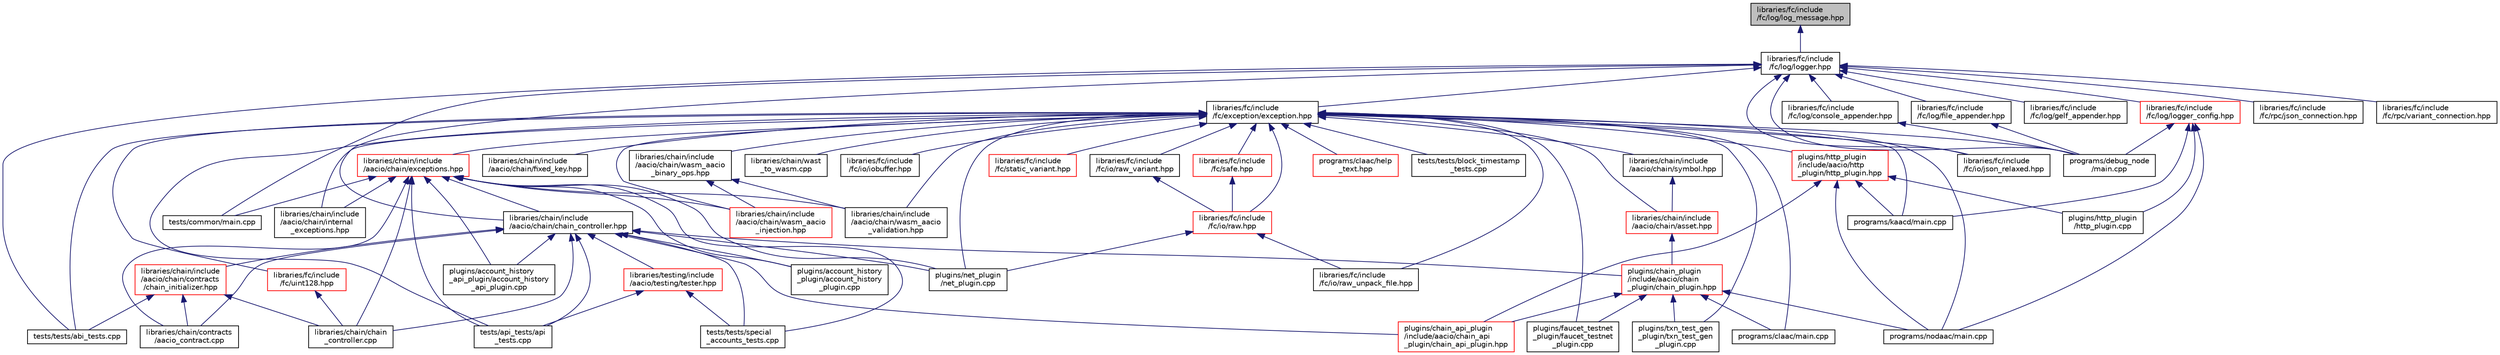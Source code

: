 digraph "libraries/fc/include/fc/log/log_message.hpp"
{
  edge [fontname="Helvetica",fontsize="10",labelfontname="Helvetica",labelfontsize="10"];
  node [fontname="Helvetica",fontsize="10",shape=record];
  Node41 [label="libraries/fc/include\l/fc/log/log_message.hpp",height=0.2,width=0.4,color="black", fillcolor="grey75", style="filled", fontcolor="black"];
  Node41 -> Node42 [dir="back",color="midnightblue",fontsize="10",style="solid",fontname="Helvetica"];
  Node42 [label="libraries/fc/include\l/fc/log/logger.hpp",height=0.2,width=0.4,color="black", fillcolor="white", style="filled",URL="$logger_8hpp_source.html"];
  Node42 -> Node43 [dir="back",color="midnightblue",fontsize="10",style="solid",fontname="Helvetica"];
  Node43 [label="libraries/chain/include\l/aacio/chain/chain_controller.hpp",height=0.2,width=0.4,color="black", fillcolor="white", style="filled",URL="$chain__controller_8hpp.html"];
  Node43 -> Node44 [dir="back",color="midnightblue",fontsize="10",style="solid",fontname="Helvetica"];
  Node44 [label="libraries/chain/chain\l_controller.cpp",height=0.2,width=0.4,color="black", fillcolor="white", style="filled",URL="$chain__controller_8cpp.html"];
  Node43 -> Node45 [dir="back",color="midnightblue",fontsize="10",style="solid",fontname="Helvetica"];
  Node45 [label="libraries/chain/contracts\l/aacio_contract.cpp",height=0.2,width=0.4,color="black", fillcolor="white", style="filled",URL="$aacio__contract_8cpp.html"];
  Node43 -> Node46 [dir="back",color="midnightblue",fontsize="10",style="solid",fontname="Helvetica"];
  Node46 [label="libraries/chain/include\l/aacio/chain/contracts\l/chain_initializer.hpp",height=0.2,width=0.4,color="red", fillcolor="white", style="filled",URL="$chain__initializer_8hpp.html"];
  Node46 -> Node44 [dir="back",color="midnightblue",fontsize="10",style="solid",fontname="Helvetica"];
  Node46 -> Node45 [dir="back",color="midnightblue",fontsize="10",style="solid",fontname="Helvetica"];
  Node46 -> Node51 [dir="back",color="midnightblue",fontsize="10",style="solid",fontname="Helvetica"];
  Node51 [label="tests/tests/abi_tests.cpp",height=0.2,width=0.4,color="black", fillcolor="white", style="filled",URL="$abi__tests_8cpp.html"];
  Node43 -> Node52 [dir="back",color="midnightblue",fontsize="10",style="solid",fontname="Helvetica"];
  Node52 [label="libraries/testing/include\l/aacio/testing/tester.hpp",height=0.2,width=0.4,color="red", fillcolor="white", style="filled",URL="$tester_8hpp_source.html"];
  Node52 -> Node54 [dir="back",color="midnightblue",fontsize="10",style="solid",fontname="Helvetica"];
  Node54 [label="tests/api_tests/api\l_tests.cpp",height=0.2,width=0.4,color="black", fillcolor="white", style="filled",URL="$api__tests_8cpp.html"];
  Node52 -> Node57 [dir="back",color="midnightblue",fontsize="10",style="solid",fontname="Helvetica"];
  Node57 [label="tests/tests/special\l_accounts_tests.cpp",height=0.2,width=0.4,color="black", fillcolor="white", style="filled",URL="$special__accounts__tests_8cpp.html"];
  Node43 -> Node58 [dir="back",color="midnightblue",fontsize="10",style="solid",fontname="Helvetica"];
  Node58 [label="plugins/account_history\l_api_plugin/account_history\l_api_plugin.cpp",height=0.2,width=0.4,color="black", fillcolor="white", style="filled",URL="$account__history__api__plugin_8cpp.html"];
  Node43 -> Node59 [dir="back",color="midnightblue",fontsize="10",style="solid",fontname="Helvetica"];
  Node59 [label="plugins/account_history\l_plugin/account_history\l_plugin.cpp",height=0.2,width=0.4,color="black", fillcolor="white", style="filled",URL="$account__history__plugin_8cpp.html"];
  Node43 -> Node60 [dir="back",color="midnightblue",fontsize="10",style="solid",fontname="Helvetica"];
  Node60 [label="plugins/chain_api_plugin\l/include/aacio/chain_api\l_plugin/chain_api_plugin.hpp",height=0.2,width=0.4,color="red", fillcolor="white", style="filled",URL="$chain__api__plugin_8hpp.html"];
  Node43 -> Node62 [dir="back",color="midnightblue",fontsize="10",style="solid",fontname="Helvetica"];
  Node62 [label="plugins/chain_plugin\l/include/aacio/chain\l_plugin/chain_plugin.hpp",height=0.2,width=0.4,color="red", fillcolor="white", style="filled",URL="$chain__plugin_8hpp.html"];
  Node62 -> Node60 [dir="back",color="midnightblue",fontsize="10",style="solid",fontname="Helvetica"];
  Node62 -> Node65 [dir="back",color="midnightblue",fontsize="10",style="solid",fontname="Helvetica"];
  Node65 [label="plugins/faucet_testnet\l_plugin/faucet_testnet\l_plugin.cpp",height=0.2,width=0.4,color="black", fillcolor="white", style="filled",URL="$faucet__testnet__plugin_8cpp.html"];
  Node62 -> Node74 [dir="back",color="midnightblue",fontsize="10",style="solid",fontname="Helvetica"];
  Node74 [label="plugins/txn_test_gen\l_plugin/txn_test_gen\l_plugin.cpp",height=0.2,width=0.4,color="black", fillcolor="white", style="filled",URL="$txn__test__gen__plugin_8cpp.html"];
  Node62 -> Node75 [dir="back",color="midnightblue",fontsize="10",style="solid",fontname="Helvetica"];
  Node75 [label="programs/claac/main.cpp",height=0.2,width=0.4,color="black", fillcolor="white", style="filled",URL="$programs_2claac_2main_8cpp.html"];
  Node62 -> Node72 [dir="back",color="midnightblue",fontsize="10",style="solid",fontname="Helvetica"];
  Node72 [label="programs/nodaac/main.cpp",height=0.2,width=0.4,color="black", fillcolor="white", style="filled",URL="$programs_2nodaac_2main_8cpp.html"];
  Node43 -> Node70 [dir="back",color="midnightblue",fontsize="10",style="solid",fontname="Helvetica"];
  Node70 [label="plugins/net_plugin\l/net_plugin.cpp",height=0.2,width=0.4,color="black", fillcolor="white", style="filled",URL="$net__plugin_8cpp.html"];
  Node43 -> Node54 [dir="back",color="midnightblue",fontsize="10",style="solid",fontname="Helvetica"];
  Node43 -> Node57 [dir="back",color="midnightblue",fontsize="10",style="solid",fontname="Helvetica"];
  Node42 -> Node76 [dir="back",color="midnightblue",fontsize="10",style="solid",fontname="Helvetica"];
  Node76 [label="libraries/fc/include\l/fc/exception/exception.hpp",height=0.2,width=0.4,color="black", fillcolor="white", style="filled",URL="$exception_8hpp.html",tooltip="Defines exception&#39;s used by fc. "];
  Node76 -> Node77 [dir="back",color="midnightblue",fontsize="10",style="solid",fontname="Helvetica"];
  Node77 [label="libraries/chain/include\l/aacio/chain/asset.hpp",height=0.2,width=0.4,color="red", fillcolor="white", style="filled",URL="$libraries_2chain_2include_2aacio_2chain_2asset_8hpp.html"];
  Node77 -> Node62 [dir="back",color="midnightblue",fontsize="10",style="solid",fontname="Helvetica"];
  Node76 -> Node110 [dir="back",color="midnightblue",fontsize="10",style="solid",fontname="Helvetica"];
  Node110 [label="libraries/chain/include\l/aacio/chain/exceptions.hpp",height=0.2,width=0.4,color="red", fillcolor="white", style="filled",URL="$exceptions_8hpp.html"];
  Node110 -> Node44 [dir="back",color="midnightblue",fontsize="10",style="solid",fontname="Helvetica"];
  Node110 -> Node45 [dir="back",color="midnightblue",fontsize="10",style="solid",fontname="Helvetica"];
  Node110 -> Node43 [dir="back",color="midnightblue",fontsize="10",style="solid",fontname="Helvetica"];
  Node110 -> Node111 [dir="back",color="midnightblue",fontsize="10",style="solid",fontname="Helvetica"];
  Node111 [label="libraries/chain/include\l/aacio/chain/internal\l_exceptions.hpp",height=0.2,width=0.4,color="black", fillcolor="white", style="filled",URL="$internal__exceptions_8hpp.html"];
  Node110 -> Node113 [dir="back",color="midnightblue",fontsize="10",style="solid",fontname="Helvetica"];
  Node113 [label="libraries/chain/include\l/aacio/chain/wasm_aacio\l_injection.hpp",height=0.2,width=0.4,color="red", fillcolor="white", style="filled",URL="$wasm__aacio__injection_8hpp_source.html"];
  Node110 -> Node115 [dir="back",color="midnightblue",fontsize="10",style="solid",fontname="Helvetica"];
  Node115 [label="libraries/chain/include\l/aacio/chain/wasm_aacio\l_validation.hpp",height=0.2,width=0.4,color="black", fillcolor="white", style="filled",URL="$wasm__aacio__validation_8hpp_source.html"];
  Node110 -> Node58 [dir="back",color="midnightblue",fontsize="10",style="solid",fontname="Helvetica"];
  Node110 -> Node59 [dir="back",color="midnightblue",fontsize="10",style="solid",fontname="Helvetica"];
  Node110 -> Node70 [dir="back",color="midnightblue",fontsize="10",style="solid",fontname="Helvetica"];
  Node110 -> Node54 [dir="back",color="midnightblue",fontsize="10",style="solid",fontname="Helvetica"];
  Node110 -> Node120 [dir="back",color="midnightblue",fontsize="10",style="solid",fontname="Helvetica"];
  Node120 [label="tests/common/main.cpp",height=0.2,width=0.4,color="black", fillcolor="white", style="filled",URL="$tests_2common_2main_8cpp.html"];
  Node110 -> Node57 [dir="back",color="midnightblue",fontsize="10",style="solid",fontname="Helvetica"];
  Node76 -> Node134 [dir="back",color="midnightblue",fontsize="10",style="solid",fontname="Helvetica"];
  Node134 [label="libraries/chain/include\l/aacio/chain/fixed_key.hpp",height=0.2,width=0.4,color="black", fillcolor="white", style="filled",URL="$libraries_2chain_2include_2aacio_2chain_2fixed__key_8hpp.html"];
  Node76 -> Node111 [dir="back",color="midnightblue",fontsize="10",style="solid",fontname="Helvetica"];
  Node76 -> Node135 [dir="back",color="midnightblue",fontsize="10",style="solid",fontname="Helvetica"];
  Node135 [label="libraries/chain/include\l/aacio/chain/symbol.hpp",height=0.2,width=0.4,color="black", fillcolor="white", style="filled",URL="$symbol_8hpp.html"];
  Node135 -> Node77 [dir="back",color="midnightblue",fontsize="10",style="solid",fontname="Helvetica"];
  Node76 -> Node136 [dir="back",color="midnightblue",fontsize="10",style="solid",fontname="Helvetica"];
  Node136 [label="libraries/chain/include\l/aacio/chain/wasm_aacio\l_binary_ops.hpp",height=0.2,width=0.4,color="black", fillcolor="white", style="filled",URL="$wasm__aacio__binary__ops_8hpp_source.html"];
  Node136 -> Node113 [dir="back",color="midnightblue",fontsize="10",style="solid",fontname="Helvetica"];
  Node136 -> Node115 [dir="back",color="midnightblue",fontsize="10",style="solid",fontname="Helvetica"];
  Node76 -> Node113 [dir="back",color="midnightblue",fontsize="10",style="solid",fontname="Helvetica"];
  Node76 -> Node115 [dir="back",color="midnightblue",fontsize="10",style="solid",fontname="Helvetica"];
  Node76 -> Node137 [dir="back",color="midnightblue",fontsize="10",style="solid",fontname="Helvetica"];
  Node137 [label="libraries/chain/wast\l_to_wasm.cpp",height=0.2,width=0.4,color="black", fillcolor="white", style="filled",URL="$wast__to__wasm_8cpp.html"];
  Node76 -> Node138 [dir="back",color="midnightblue",fontsize="10",style="solid",fontname="Helvetica"];
  Node138 [label="libraries/fc/include\l/fc/io/iobuffer.hpp",height=0.2,width=0.4,color="black", fillcolor="white", style="filled",URL="$iobuffer_8hpp_source.html"];
  Node76 -> Node139 [dir="back",color="midnightblue",fontsize="10",style="solid",fontname="Helvetica"];
  Node139 [label="libraries/fc/include\l/fc/io/json_relaxed.hpp",height=0.2,width=0.4,color="black", fillcolor="white", style="filled",URL="$json__relaxed_8hpp_source.html"];
  Node76 -> Node140 [dir="back",color="midnightblue",fontsize="10",style="solid",fontname="Helvetica"];
  Node140 [label="libraries/fc/include\l/fc/io/raw.hpp",height=0.2,width=0.4,color="red", fillcolor="white", style="filled",URL="$raw_8hpp_source.html"];
  Node140 -> Node172 [dir="back",color="midnightblue",fontsize="10",style="solid",fontname="Helvetica"];
  Node172 [label="libraries/fc/include\l/fc/io/raw_unpack_file.hpp",height=0.2,width=0.4,color="black", fillcolor="white", style="filled",URL="$raw__unpack__file_8hpp_source.html"];
  Node140 -> Node70 [dir="back",color="midnightblue",fontsize="10",style="solid",fontname="Helvetica"];
  Node76 -> Node172 [dir="back",color="midnightblue",fontsize="10",style="solid",fontname="Helvetica"];
  Node76 -> Node176 [dir="back",color="midnightblue",fontsize="10",style="solid",fontname="Helvetica"];
  Node176 [label="libraries/fc/include\l/fc/io/raw_variant.hpp",height=0.2,width=0.4,color="black", fillcolor="white", style="filled",URL="$raw__variant_8hpp_source.html"];
  Node176 -> Node140 [dir="back",color="midnightblue",fontsize="10",style="solid",fontname="Helvetica"];
  Node76 -> Node177 [dir="back",color="midnightblue",fontsize="10",style="solid",fontname="Helvetica"];
  Node177 [label="libraries/fc/include\l/fc/safe.hpp",height=0.2,width=0.4,color="red", fillcolor="white", style="filled",URL="$safe_8hpp_source.html"];
  Node177 -> Node140 [dir="back",color="midnightblue",fontsize="10",style="solid",fontname="Helvetica"];
  Node76 -> Node194 [dir="back",color="midnightblue",fontsize="10",style="solid",fontname="Helvetica"];
  Node194 [label="libraries/fc/include\l/fc/static_variant.hpp",height=0.2,width=0.4,color="red", fillcolor="white", style="filled",URL="$static__variant_8hpp_source.html"];
  Node76 -> Node195 [dir="back",color="midnightblue",fontsize="10",style="solid",fontname="Helvetica"];
  Node195 [label="libraries/fc/include\l/fc/uint128.hpp",height=0.2,width=0.4,color="red", fillcolor="white", style="filled",URL="$uint128_8hpp_source.html"];
  Node195 -> Node44 [dir="back",color="midnightblue",fontsize="10",style="solid",fontname="Helvetica"];
  Node76 -> Node65 [dir="back",color="midnightblue",fontsize="10",style="solid",fontname="Helvetica"];
  Node76 -> Node197 [dir="back",color="midnightblue",fontsize="10",style="solid",fontname="Helvetica"];
  Node197 [label="plugins/http_plugin\l/include/aacio/http\l_plugin/http_plugin.hpp",height=0.2,width=0.4,color="red", fillcolor="white", style="filled",URL="$http__plugin_8hpp.html"];
  Node197 -> Node60 [dir="back",color="midnightblue",fontsize="10",style="solid",fontname="Helvetica"];
  Node197 -> Node193 [dir="back",color="midnightblue",fontsize="10",style="solid",fontname="Helvetica"];
  Node193 [label="plugins/http_plugin\l/http_plugin.cpp",height=0.2,width=0.4,color="black", fillcolor="white", style="filled",URL="$http__plugin_8cpp.html"];
  Node197 -> Node94 [dir="back",color="midnightblue",fontsize="10",style="solid",fontname="Helvetica"];
  Node94 [label="programs/kaacd/main.cpp",height=0.2,width=0.4,color="black", fillcolor="white", style="filled",URL="$programs_2kaacd_2main_8cpp.html"];
  Node197 -> Node72 [dir="back",color="midnightblue",fontsize="10",style="solid",fontname="Helvetica"];
  Node76 -> Node70 [dir="back",color="midnightblue",fontsize="10",style="solid",fontname="Helvetica"];
  Node76 -> Node74 [dir="back",color="midnightblue",fontsize="10",style="solid",fontname="Helvetica"];
  Node76 -> Node200 [dir="back",color="midnightblue",fontsize="10",style="solid",fontname="Helvetica"];
  Node200 [label="programs/claac/help\l_text.hpp",height=0.2,width=0.4,color="red", fillcolor="white", style="filled",URL="$help__text_8hpp.html"];
  Node76 -> Node75 [dir="back",color="midnightblue",fontsize="10",style="solid",fontname="Helvetica"];
  Node76 -> Node202 [dir="back",color="midnightblue",fontsize="10",style="solid",fontname="Helvetica"];
  Node202 [label="programs/debug_node\l/main.cpp",height=0.2,width=0.4,color="black", fillcolor="white", style="filled",URL="$programs_2debug__node_2main_8cpp.html"];
  Node76 -> Node94 [dir="back",color="midnightblue",fontsize="10",style="solid",fontname="Helvetica"];
  Node76 -> Node72 [dir="back",color="midnightblue",fontsize="10",style="solid",fontname="Helvetica"];
  Node76 -> Node54 [dir="back",color="midnightblue",fontsize="10",style="solid",fontname="Helvetica"];
  Node76 -> Node51 [dir="back",color="midnightblue",fontsize="10",style="solid",fontname="Helvetica"];
  Node76 -> Node203 [dir="back",color="midnightblue",fontsize="10",style="solid",fontname="Helvetica"];
  Node203 [label="tests/tests/block_timestamp\l_tests.cpp",height=0.2,width=0.4,color="black", fillcolor="white", style="filled",URL="$block__timestamp__tests_8cpp.html"];
  Node42 -> Node139 [dir="back",color="midnightblue",fontsize="10",style="solid",fontname="Helvetica"];
  Node42 -> Node204 [dir="back",color="midnightblue",fontsize="10",style="solid",fontname="Helvetica"];
  Node204 [label="libraries/fc/include\l/fc/log/console_appender.hpp",height=0.2,width=0.4,color="black", fillcolor="white", style="filled",URL="$console__appender_8hpp_source.html"];
  Node204 -> Node202 [dir="back",color="midnightblue",fontsize="10",style="solid",fontname="Helvetica"];
  Node42 -> Node205 [dir="back",color="midnightblue",fontsize="10",style="solid",fontname="Helvetica"];
  Node205 [label="libraries/fc/include\l/fc/log/file_appender.hpp",height=0.2,width=0.4,color="black", fillcolor="white", style="filled",URL="$file__appender_8hpp_source.html"];
  Node205 -> Node202 [dir="back",color="midnightblue",fontsize="10",style="solid",fontname="Helvetica"];
  Node42 -> Node206 [dir="back",color="midnightblue",fontsize="10",style="solid",fontname="Helvetica"];
  Node206 [label="libraries/fc/include\l/fc/log/gelf_appender.hpp",height=0.2,width=0.4,color="black", fillcolor="white", style="filled",URL="$gelf__appender_8hpp_source.html"];
  Node42 -> Node207 [dir="back",color="midnightblue",fontsize="10",style="solid",fontname="Helvetica"];
  Node207 [label="libraries/fc/include\l/fc/log/logger_config.hpp",height=0.2,width=0.4,color="red", fillcolor="white", style="filled",URL="$logger__config_8hpp_source.html"];
  Node207 -> Node193 [dir="back",color="midnightblue",fontsize="10",style="solid",fontname="Helvetica"];
  Node207 -> Node202 [dir="back",color="midnightblue",fontsize="10",style="solid",fontname="Helvetica"];
  Node207 -> Node94 [dir="back",color="midnightblue",fontsize="10",style="solid",fontname="Helvetica"];
  Node207 -> Node72 [dir="back",color="midnightblue",fontsize="10",style="solid",fontname="Helvetica"];
  Node42 -> Node208 [dir="back",color="midnightblue",fontsize="10",style="solid",fontname="Helvetica"];
  Node208 [label="libraries/fc/include\l/fc/rpc/json_connection.hpp",height=0.2,width=0.4,color="black", fillcolor="white", style="filled",URL="$json__connection_8hpp_source.html"];
  Node42 -> Node209 [dir="back",color="midnightblue",fontsize="10",style="solid",fontname="Helvetica"];
  Node209 [label="libraries/fc/include\l/fc/rpc/variant_connection.hpp",height=0.2,width=0.4,color="black", fillcolor="white", style="filled",URL="$variant__connection_8hpp_source.html"];
  Node42 -> Node202 [dir="back",color="midnightblue",fontsize="10",style="solid",fontname="Helvetica"];
  Node42 -> Node120 [dir="back",color="midnightblue",fontsize="10",style="solid",fontname="Helvetica"];
  Node42 -> Node51 [dir="back",color="midnightblue",fontsize="10",style="solid",fontname="Helvetica"];
}
